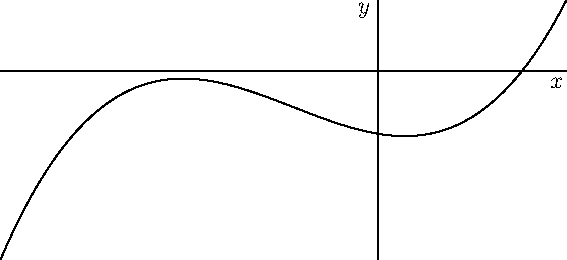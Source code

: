size(10cm);
import graph;
xaxis("$x$");
yaxis("$y$");
real f(real x) {return (x^3 + 2x^2-x-3)/6;}
draw(graph(f,-3,1.5));
